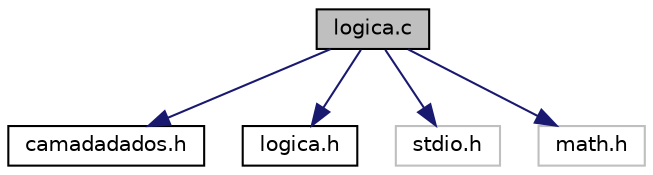 digraph "logica.c"
{
  edge [fontname="Helvetica",fontsize="10",labelfontname="Helvetica",labelfontsize="10"];
  node [fontname="Helvetica",fontsize="10",shape=record];
  Node0 [label="logica.c",height=0.2,width=0.4,color="black", fillcolor="grey75", style="filled", fontcolor="black"];
  Node0 -> Node1 [color="midnightblue",fontsize="10",style="solid",fontname="Helvetica"];
  Node1 [label="camadadados.h",height=0.2,width=0.4,color="black", fillcolor="white", style="filled",URL="$camadadados_8h.html"];
  Node0 -> Node2 [color="midnightblue",fontsize="10",style="solid",fontname="Helvetica"];
  Node2 [label="logica.h",height=0.2,width=0.4,color="black", fillcolor="white", style="filled",URL="$logica_8h_source.html"];
  Node0 -> Node3 [color="midnightblue",fontsize="10",style="solid",fontname="Helvetica"];
  Node3 [label="stdio.h",height=0.2,width=0.4,color="grey75", fillcolor="white", style="filled"];
  Node0 -> Node4 [color="midnightblue",fontsize="10",style="solid",fontname="Helvetica"];
  Node4 [label="math.h",height=0.2,width=0.4,color="grey75", fillcolor="white", style="filled"];
}
